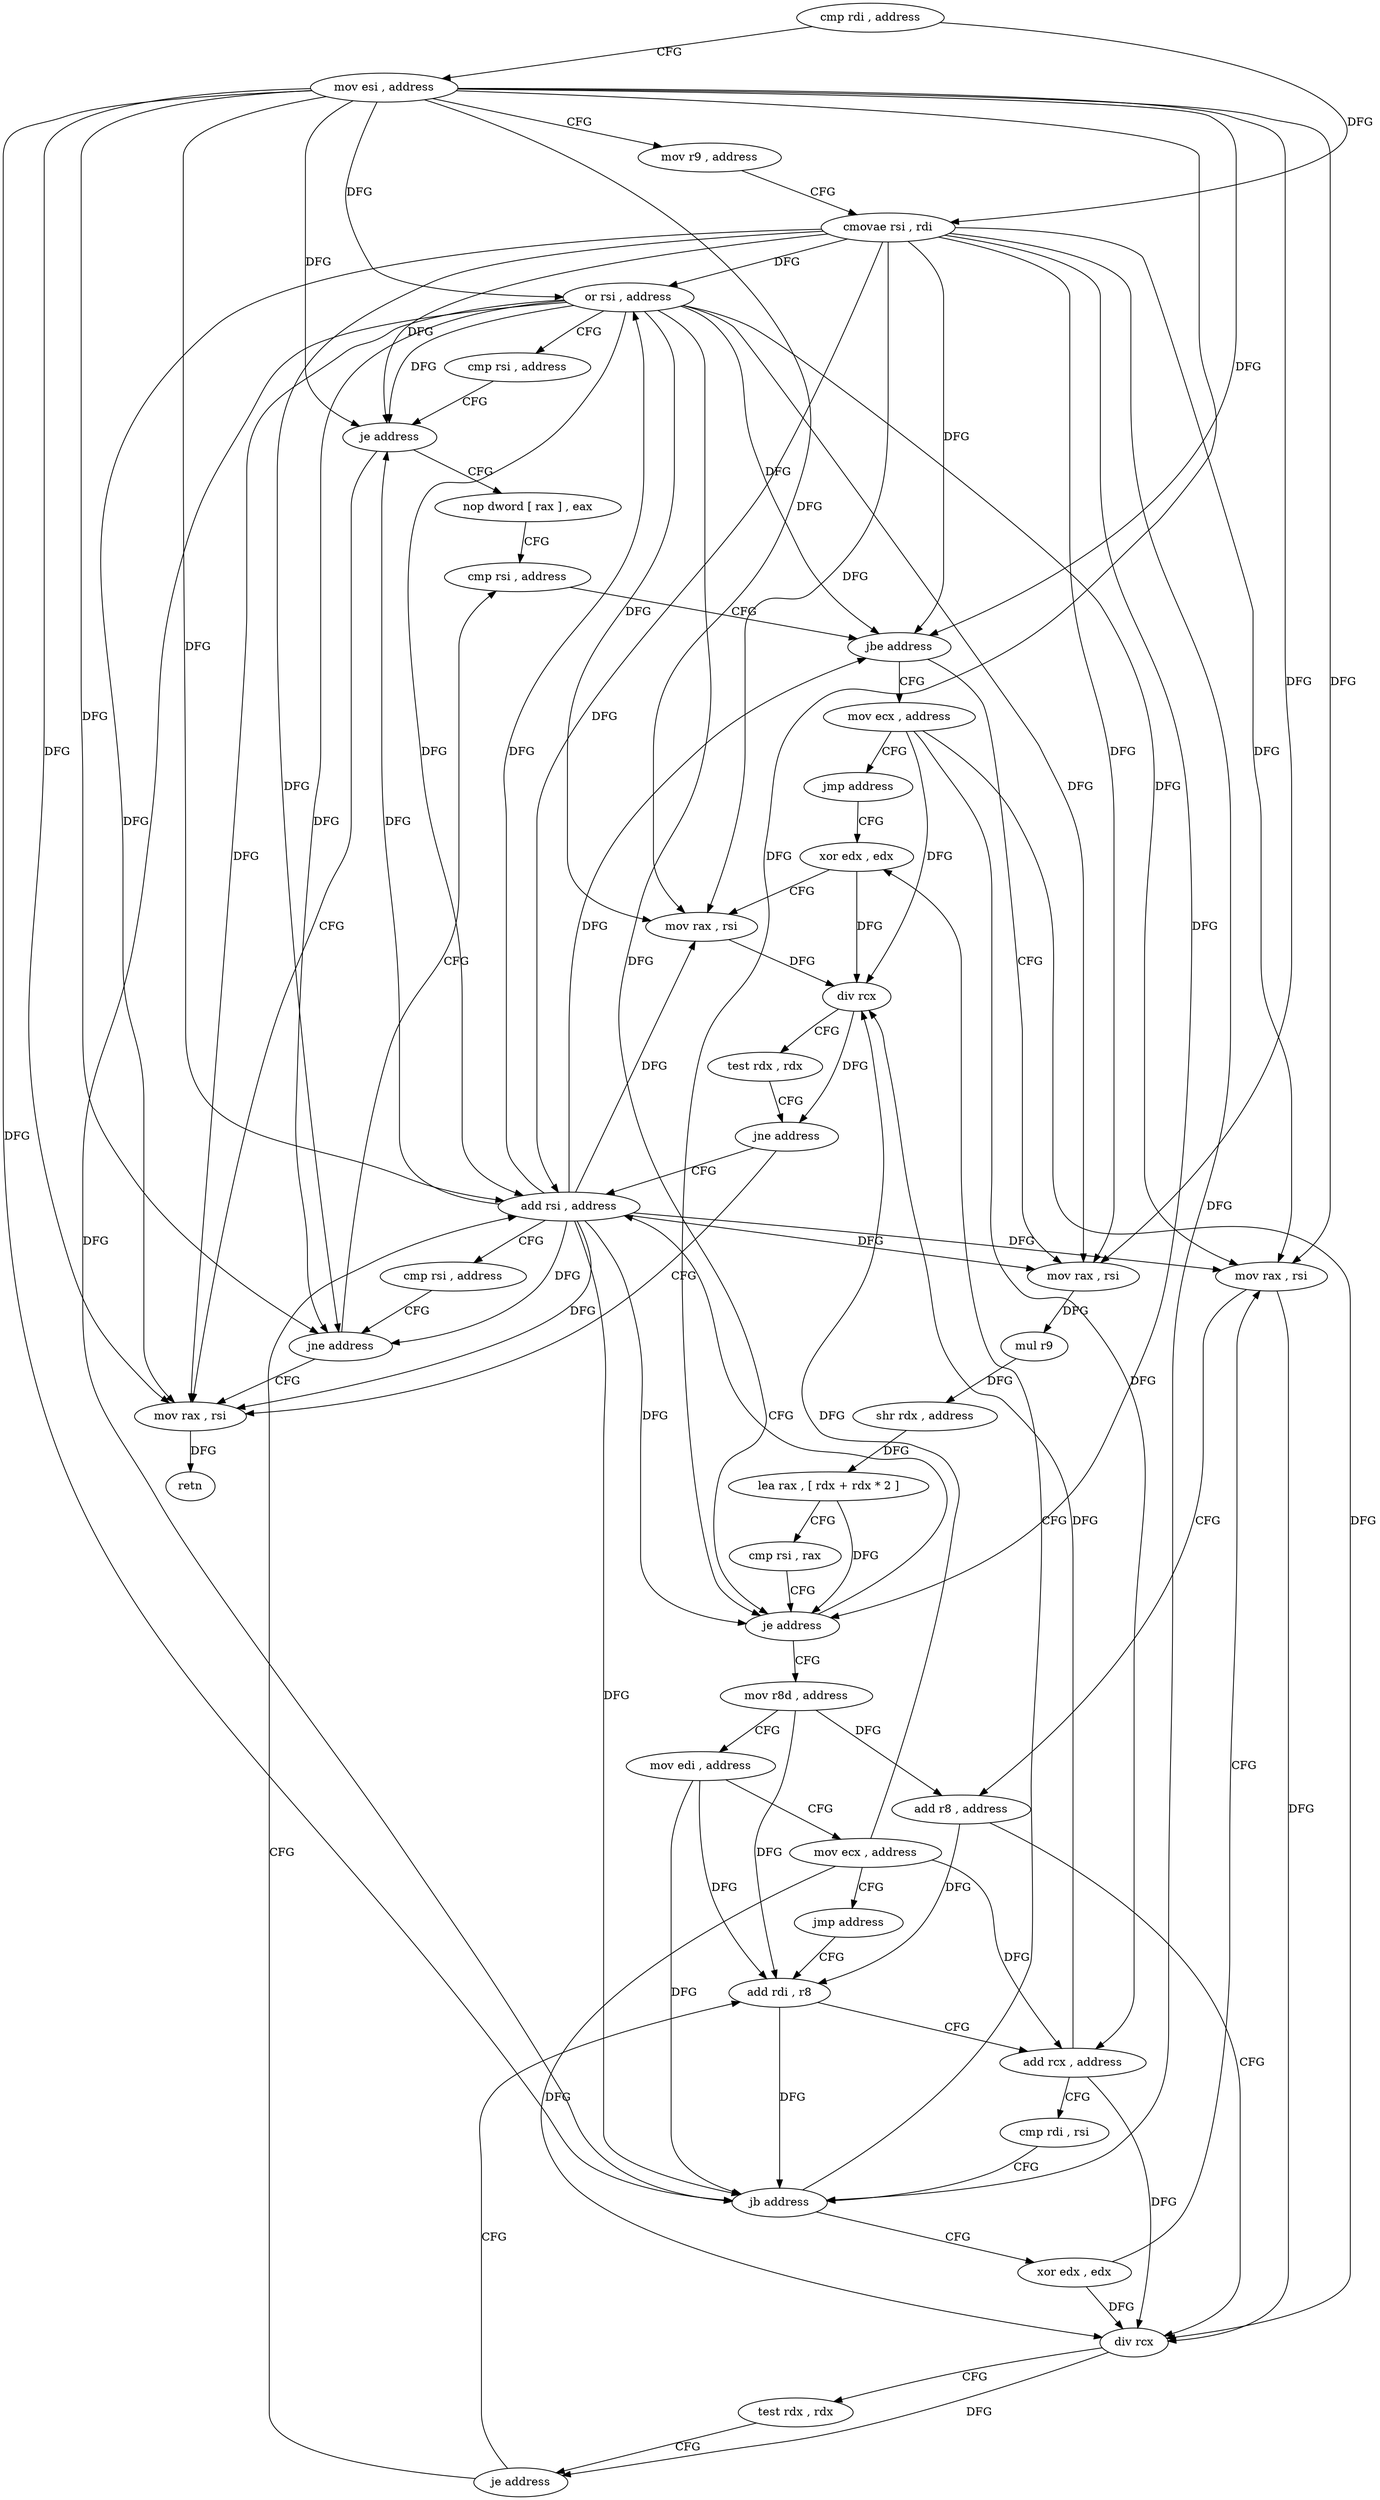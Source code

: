 digraph "func" {
"4279200" [label = "cmp rdi , address" ]
"4279204" [label = "mov esi , address" ]
"4279209" [label = "mov r9 , address" ]
"4279219" [label = "cmovae rsi , rdi" ]
"4279223" [label = "or rsi , address" ]
"4279227" [label = "cmp rsi , address" ]
"4279231" [label = "je address" ]
"4279340" [label = "mov rax , rsi" ]
"4279233" [label = "nop dword [ rax ] , eax" ]
"4279343" [label = "retn" ]
"4279240" [label = "cmp rsi , address" ]
"4279344" [label = "mov ecx , address" ]
"4279349" [label = "jmp address" ]
"4279317" [label = "xor edx , edx" ]
"4279246" [label = "mov rax , rsi" ]
"4279249" [label = "mul r9" ]
"4279252" [label = "shr rdx , address" ]
"4279255" [label = "lea rax , [ rdx + rdx * 2 ]" ]
"4279259" [label = "cmp rsi , rax" ]
"4279262" [label = "je address" ]
"4279330" [label = "add rsi , address" ]
"4279264" [label = "mov r8d , address" ]
"4279319" [label = "mov rax , rsi" ]
"4279322" [label = "div rcx" ]
"4279325" [label = "test rdx , rdx" ]
"4279328" [label = "jne address" ]
"4279334" [label = "cmp rsi , address" ]
"4279338" [label = "jne address" ]
"4279270" [label = "mov edi , address" ]
"4279275" [label = "mov ecx , address" ]
"4279280" [label = "jmp address" ]
"4279305" [label = "add rdi , r8" ]
"4279244" [label = "jbe address" ]
"4279308" [label = "add rcx , address" ]
"4279312" [label = "cmp rdi , rsi" ]
"4279315" [label = "jb address" ]
"4279288" [label = "xor edx , edx" ]
"4279290" [label = "mov rax , rsi" ]
"4279293" [label = "add r8 , address" ]
"4279297" [label = "div rcx" ]
"4279300" [label = "test rdx , rdx" ]
"4279303" [label = "je address" ]
"4279200" -> "4279204" [ label = "CFG" ]
"4279200" -> "4279219" [ label = "DFG" ]
"4279204" -> "4279209" [ label = "CFG" ]
"4279204" -> "4279223" [ label = "DFG" ]
"4279204" -> "4279231" [ label = "DFG" ]
"4279204" -> "4279340" [ label = "DFG" ]
"4279204" -> "4279244" [ label = "DFG" ]
"4279204" -> "4279246" [ label = "DFG" ]
"4279204" -> "4279262" [ label = "DFG" ]
"4279204" -> "4279319" [ label = "DFG" ]
"4279204" -> "4279330" [ label = "DFG" ]
"4279204" -> "4279338" [ label = "DFG" ]
"4279204" -> "4279315" [ label = "DFG" ]
"4279204" -> "4279290" [ label = "DFG" ]
"4279209" -> "4279219" [ label = "CFG" ]
"4279219" -> "4279223" [ label = "DFG" ]
"4279219" -> "4279231" [ label = "DFG" ]
"4279219" -> "4279340" [ label = "DFG" ]
"4279219" -> "4279244" [ label = "DFG" ]
"4279219" -> "4279246" [ label = "DFG" ]
"4279219" -> "4279262" [ label = "DFG" ]
"4279219" -> "4279319" [ label = "DFG" ]
"4279219" -> "4279330" [ label = "DFG" ]
"4279219" -> "4279338" [ label = "DFG" ]
"4279219" -> "4279315" [ label = "DFG" ]
"4279219" -> "4279290" [ label = "DFG" ]
"4279223" -> "4279227" [ label = "CFG" ]
"4279223" -> "4279231" [ label = "DFG" ]
"4279223" -> "4279340" [ label = "DFG" ]
"4279223" -> "4279244" [ label = "DFG" ]
"4279223" -> "4279246" [ label = "DFG" ]
"4279223" -> "4279262" [ label = "DFG" ]
"4279223" -> "4279319" [ label = "DFG" ]
"4279223" -> "4279330" [ label = "DFG" ]
"4279223" -> "4279338" [ label = "DFG" ]
"4279223" -> "4279315" [ label = "DFG" ]
"4279223" -> "4279290" [ label = "DFG" ]
"4279227" -> "4279231" [ label = "CFG" ]
"4279231" -> "4279340" [ label = "CFG" ]
"4279231" -> "4279233" [ label = "CFG" ]
"4279340" -> "4279343" [ label = "DFG" ]
"4279233" -> "4279240" [ label = "CFG" ]
"4279240" -> "4279244" [ label = "CFG" ]
"4279344" -> "4279349" [ label = "CFG" ]
"4279344" -> "4279322" [ label = "DFG" ]
"4279344" -> "4279308" [ label = "DFG" ]
"4279344" -> "4279297" [ label = "DFG" ]
"4279349" -> "4279317" [ label = "CFG" ]
"4279317" -> "4279319" [ label = "CFG" ]
"4279317" -> "4279322" [ label = "DFG" ]
"4279246" -> "4279249" [ label = "DFG" ]
"4279249" -> "4279252" [ label = "DFG" ]
"4279252" -> "4279255" [ label = "DFG" ]
"4279255" -> "4279259" [ label = "CFG" ]
"4279255" -> "4279262" [ label = "DFG" ]
"4279259" -> "4279262" [ label = "CFG" ]
"4279262" -> "4279330" [ label = "CFG" ]
"4279262" -> "4279264" [ label = "CFG" ]
"4279330" -> "4279334" [ label = "CFG" ]
"4279330" -> "4279223" [ label = "DFG" ]
"4279330" -> "4279231" [ label = "DFG" ]
"4279330" -> "4279340" [ label = "DFG" ]
"4279330" -> "4279244" [ label = "DFG" ]
"4279330" -> "4279246" [ label = "DFG" ]
"4279330" -> "4279319" [ label = "DFG" ]
"4279330" -> "4279262" [ label = "DFG" ]
"4279330" -> "4279338" [ label = "DFG" ]
"4279330" -> "4279315" [ label = "DFG" ]
"4279330" -> "4279290" [ label = "DFG" ]
"4279264" -> "4279270" [ label = "CFG" ]
"4279264" -> "4279305" [ label = "DFG" ]
"4279264" -> "4279293" [ label = "DFG" ]
"4279319" -> "4279322" [ label = "DFG" ]
"4279322" -> "4279325" [ label = "CFG" ]
"4279322" -> "4279328" [ label = "DFG" ]
"4279325" -> "4279328" [ label = "CFG" ]
"4279328" -> "4279340" [ label = "CFG" ]
"4279328" -> "4279330" [ label = "CFG" ]
"4279334" -> "4279338" [ label = "CFG" ]
"4279338" -> "4279240" [ label = "CFG" ]
"4279338" -> "4279340" [ label = "CFG" ]
"4279270" -> "4279275" [ label = "CFG" ]
"4279270" -> "4279305" [ label = "DFG" ]
"4279270" -> "4279315" [ label = "DFG" ]
"4279275" -> "4279280" [ label = "CFG" ]
"4279275" -> "4279322" [ label = "DFG" ]
"4279275" -> "4279308" [ label = "DFG" ]
"4279275" -> "4279297" [ label = "DFG" ]
"4279280" -> "4279305" [ label = "CFG" ]
"4279305" -> "4279308" [ label = "CFG" ]
"4279305" -> "4279315" [ label = "DFG" ]
"4279244" -> "4279344" [ label = "CFG" ]
"4279244" -> "4279246" [ label = "CFG" ]
"4279308" -> "4279312" [ label = "CFG" ]
"4279308" -> "4279322" [ label = "DFG" ]
"4279308" -> "4279297" [ label = "DFG" ]
"4279312" -> "4279315" [ label = "CFG" ]
"4279315" -> "4279288" [ label = "CFG" ]
"4279315" -> "4279317" [ label = "CFG" ]
"4279288" -> "4279290" [ label = "CFG" ]
"4279288" -> "4279297" [ label = "DFG" ]
"4279290" -> "4279293" [ label = "CFG" ]
"4279290" -> "4279297" [ label = "DFG" ]
"4279293" -> "4279297" [ label = "CFG" ]
"4279293" -> "4279305" [ label = "DFG" ]
"4279297" -> "4279300" [ label = "CFG" ]
"4279297" -> "4279303" [ label = "DFG" ]
"4279300" -> "4279303" [ label = "CFG" ]
"4279303" -> "4279330" [ label = "CFG" ]
"4279303" -> "4279305" [ label = "CFG" ]
}

